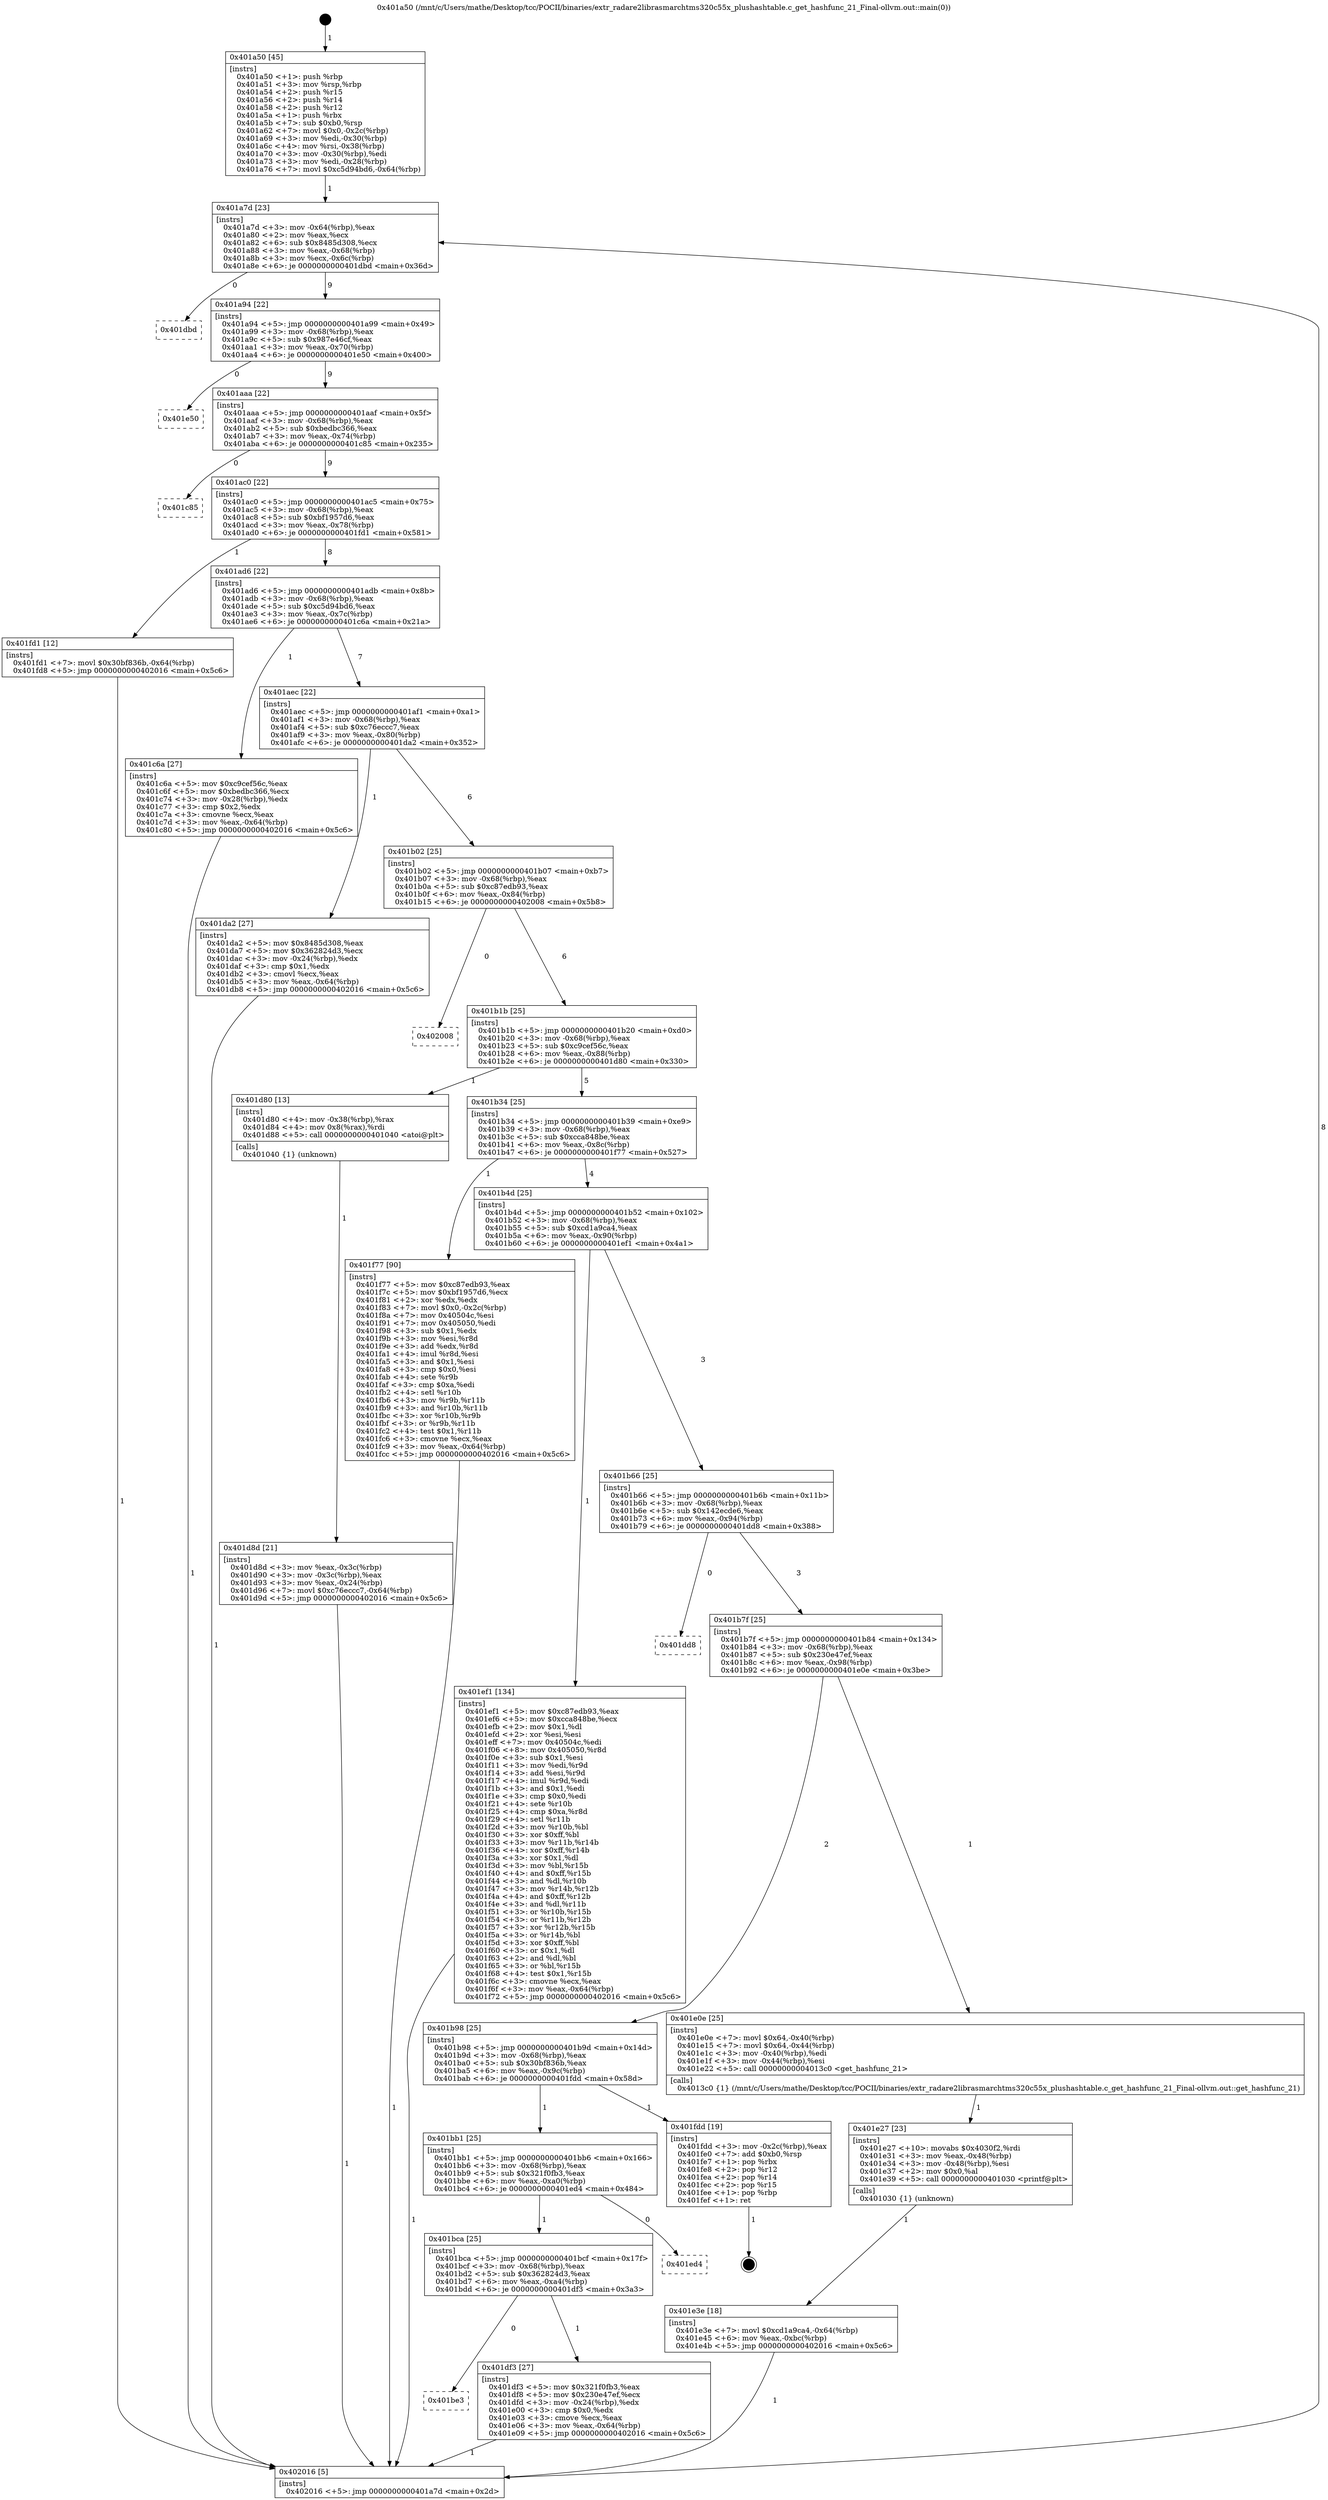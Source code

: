 digraph "0x401a50" {
  label = "0x401a50 (/mnt/c/Users/mathe/Desktop/tcc/POCII/binaries/extr_radare2librasmarchtms320c55x_plushashtable.c_get_hashfunc_21_Final-ollvm.out::main(0))"
  labelloc = "t"
  node[shape=record]

  Entry [label="",width=0.3,height=0.3,shape=circle,fillcolor=black,style=filled]
  "0x401a7d" [label="{
     0x401a7d [23]\l
     | [instrs]\l
     &nbsp;&nbsp;0x401a7d \<+3\>: mov -0x64(%rbp),%eax\l
     &nbsp;&nbsp;0x401a80 \<+2\>: mov %eax,%ecx\l
     &nbsp;&nbsp;0x401a82 \<+6\>: sub $0x8485d308,%ecx\l
     &nbsp;&nbsp;0x401a88 \<+3\>: mov %eax,-0x68(%rbp)\l
     &nbsp;&nbsp;0x401a8b \<+3\>: mov %ecx,-0x6c(%rbp)\l
     &nbsp;&nbsp;0x401a8e \<+6\>: je 0000000000401dbd \<main+0x36d\>\l
  }"]
  "0x401dbd" [label="{
     0x401dbd\l
  }", style=dashed]
  "0x401a94" [label="{
     0x401a94 [22]\l
     | [instrs]\l
     &nbsp;&nbsp;0x401a94 \<+5\>: jmp 0000000000401a99 \<main+0x49\>\l
     &nbsp;&nbsp;0x401a99 \<+3\>: mov -0x68(%rbp),%eax\l
     &nbsp;&nbsp;0x401a9c \<+5\>: sub $0x987e46cf,%eax\l
     &nbsp;&nbsp;0x401aa1 \<+3\>: mov %eax,-0x70(%rbp)\l
     &nbsp;&nbsp;0x401aa4 \<+6\>: je 0000000000401e50 \<main+0x400\>\l
  }"]
  Exit [label="",width=0.3,height=0.3,shape=circle,fillcolor=black,style=filled,peripheries=2]
  "0x401e50" [label="{
     0x401e50\l
  }", style=dashed]
  "0x401aaa" [label="{
     0x401aaa [22]\l
     | [instrs]\l
     &nbsp;&nbsp;0x401aaa \<+5\>: jmp 0000000000401aaf \<main+0x5f\>\l
     &nbsp;&nbsp;0x401aaf \<+3\>: mov -0x68(%rbp),%eax\l
     &nbsp;&nbsp;0x401ab2 \<+5\>: sub $0xbedbc366,%eax\l
     &nbsp;&nbsp;0x401ab7 \<+3\>: mov %eax,-0x74(%rbp)\l
     &nbsp;&nbsp;0x401aba \<+6\>: je 0000000000401c85 \<main+0x235\>\l
  }"]
  "0x401e3e" [label="{
     0x401e3e [18]\l
     | [instrs]\l
     &nbsp;&nbsp;0x401e3e \<+7\>: movl $0xcd1a9ca4,-0x64(%rbp)\l
     &nbsp;&nbsp;0x401e45 \<+6\>: mov %eax,-0xbc(%rbp)\l
     &nbsp;&nbsp;0x401e4b \<+5\>: jmp 0000000000402016 \<main+0x5c6\>\l
  }"]
  "0x401c85" [label="{
     0x401c85\l
  }", style=dashed]
  "0x401ac0" [label="{
     0x401ac0 [22]\l
     | [instrs]\l
     &nbsp;&nbsp;0x401ac0 \<+5\>: jmp 0000000000401ac5 \<main+0x75\>\l
     &nbsp;&nbsp;0x401ac5 \<+3\>: mov -0x68(%rbp),%eax\l
     &nbsp;&nbsp;0x401ac8 \<+5\>: sub $0xbf1957d6,%eax\l
     &nbsp;&nbsp;0x401acd \<+3\>: mov %eax,-0x78(%rbp)\l
     &nbsp;&nbsp;0x401ad0 \<+6\>: je 0000000000401fd1 \<main+0x581\>\l
  }"]
  "0x401e27" [label="{
     0x401e27 [23]\l
     | [instrs]\l
     &nbsp;&nbsp;0x401e27 \<+10\>: movabs $0x4030f2,%rdi\l
     &nbsp;&nbsp;0x401e31 \<+3\>: mov %eax,-0x48(%rbp)\l
     &nbsp;&nbsp;0x401e34 \<+3\>: mov -0x48(%rbp),%esi\l
     &nbsp;&nbsp;0x401e37 \<+2\>: mov $0x0,%al\l
     &nbsp;&nbsp;0x401e39 \<+5\>: call 0000000000401030 \<printf@plt\>\l
     | [calls]\l
     &nbsp;&nbsp;0x401030 \{1\} (unknown)\l
  }"]
  "0x401fd1" [label="{
     0x401fd1 [12]\l
     | [instrs]\l
     &nbsp;&nbsp;0x401fd1 \<+7\>: movl $0x30bf836b,-0x64(%rbp)\l
     &nbsp;&nbsp;0x401fd8 \<+5\>: jmp 0000000000402016 \<main+0x5c6\>\l
  }"]
  "0x401ad6" [label="{
     0x401ad6 [22]\l
     | [instrs]\l
     &nbsp;&nbsp;0x401ad6 \<+5\>: jmp 0000000000401adb \<main+0x8b\>\l
     &nbsp;&nbsp;0x401adb \<+3\>: mov -0x68(%rbp),%eax\l
     &nbsp;&nbsp;0x401ade \<+5\>: sub $0xc5d94bd6,%eax\l
     &nbsp;&nbsp;0x401ae3 \<+3\>: mov %eax,-0x7c(%rbp)\l
     &nbsp;&nbsp;0x401ae6 \<+6\>: je 0000000000401c6a \<main+0x21a\>\l
  }"]
  "0x401be3" [label="{
     0x401be3\l
  }", style=dashed]
  "0x401c6a" [label="{
     0x401c6a [27]\l
     | [instrs]\l
     &nbsp;&nbsp;0x401c6a \<+5\>: mov $0xc9cef56c,%eax\l
     &nbsp;&nbsp;0x401c6f \<+5\>: mov $0xbedbc366,%ecx\l
     &nbsp;&nbsp;0x401c74 \<+3\>: mov -0x28(%rbp),%edx\l
     &nbsp;&nbsp;0x401c77 \<+3\>: cmp $0x2,%edx\l
     &nbsp;&nbsp;0x401c7a \<+3\>: cmovne %ecx,%eax\l
     &nbsp;&nbsp;0x401c7d \<+3\>: mov %eax,-0x64(%rbp)\l
     &nbsp;&nbsp;0x401c80 \<+5\>: jmp 0000000000402016 \<main+0x5c6\>\l
  }"]
  "0x401aec" [label="{
     0x401aec [22]\l
     | [instrs]\l
     &nbsp;&nbsp;0x401aec \<+5\>: jmp 0000000000401af1 \<main+0xa1\>\l
     &nbsp;&nbsp;0x401af1 \<+3\>: mov -0x68(%rbp),%eax\l
     &nbsp;&nbsp;0x401af4 \<+5\>: sub $0xc76eccc7,%eax\l
     &nbsp;&nbsp;0x401af9 \<+3\>: mov %eax,-0x80(%rbp)\l
     &nbsp;&nbsp;0x401afc \<+6\>: je 0000000000401da2 \<main+0x352\>\l
  }"]
  "0x402016" [label="{
     0x402016 [5]\l
     | [instrs]\l
     &nbsp;&nbsp;0x402016 \<+5\>: jmp 0000000000401a7d \<main+0x2d\>\l
  }"]
  "0x401a50" [label="{
     0x401a50 [45]\l
     | [instrs]\l
     &nbsp;&nbsp;0x401a50 \<+1\>: push %rbp\l
     &nbsp;&nbsp;0x401a51 \<+3\>: mov %rsp,%rbp\l
     &nbsp;&nbsp;0x401a54 \<+2\>: push %r15\l
     &nbsp;&nbsp;0x401a56 \<+2\>: push %r14\l
     &nbsp;&nbsp;0x401a58 \<+2\>: push %r12\l
     &nbsp;&nbsp;0x401a5a \<+1\>: push %rbx\l
     &nbsp;&nbsp;0x401a5b \<+7\>: sub $0xb0,%rsp\l
     &nbsp;&nbsp;0x401a62 \<+7\>: movl $0x0,-0x2c(%rbp)\l
     &nbsp;&nbsp;0x401a69 \<+3\>: mov %edi,-0x30(%rbp)\l
     &nbsp;&nbsp;0x401a6c \<+4\>: mov %rsi,-0x38(%rbp)\l
     &nbsp;&nbsp;0x401a70 \<+3\>: mov -0x30(%rbp),%edi\l
     &nbsp;&nbsp;0x401a73 \<+3\>: mov %edi,-0x28(%rbp)\l
     &nbsp;&nbsp;0x401a76 \<+7\>: movl $0xc5d94bd6,-0x64(%rbp)\l
  }"]
  "0x401df3" [label="{
     0x401df3 [27]\l
     | [instrs]\l
     &nbsp;&nbsp;0x401df3 \<+5\>: mov $0x321f0fb3,%eax\l
     &nbsp;&nbsp;0x401df8 \<+5\>: mov $0x230e47ef,%ecx\l
     &nbsp;&nbsp;0x401dfd \<+3\>: mov -0x24(%rbp),%edx\l
     &nbsp;&nbsp;0x401e00 \<+3\>: cmp $0x0,%edx\l
     &nbsp;&nbsp;0x401e03 \<+3\>: cmove %ecx,%eax\l
     &nbsp;&nbsp;0x401e06 \<+3\>: mov %eax,-0x64(%rbp)\l
     &nbsp;&nbsp;0x401e09 \<+5\>: jmp 0000000000402016 \<main+0x5c6\>\l
  }"]
  "0x401da2" [label="{
     0x401da2 [27]\l
     | [instrs]\l
     &nbsp;&nbsp;0x401da2 \<+5\>: mov $0x8485d308,%eax\l
     &nbsp;&nbsp;0x401da7 \<+5\>: mov $0x362824d3,%ecx\l
     &nbsp;&nbsp;0x401dac \<+3\>: mov -0x24(%rbp),%edx\l
     &nbsp;&nbsp;0x401daf \<+3\>: cmp $0x1,%edx\l
     &nbsp;&nbsp;0x401db2 \<+3\>: cmovl %ecx,%eax\l
     &nbsp;&nbsp;0x401db5 \<+3\>: mov %eax,-0x64(%rbp)\l
     &nbsp;&nbsp;0x401db8 \<+5\>: jmp 0000000000402016 \<main+0x5c6\>\l
  }"]
  "0x401b02" [label="{
     0x401b02 [25]\l
     | [instrs]\l
     &nbsp;&nbsp;0x401b02 \<+5\>: jmp 0000000000401b07 \<main+0xb7\>\l
     &nbsp;&nbsp;0x401b07 \<+3\>: mov -0x68(%rbp),%eax\l
     &nbsp;&nbsp;0x401b0a \<+5\>: sub $0xc87edb93,%eax\l
     &nbsp;&nbsp;0x401b0f \<+6\>: mov %eax,-0x84(%rbp)\l
     &nbsp;&nbsp;0x401b15 \<+6\>: je 0000000000402008 \<main+0x5b8\>\l
  }"]
  "0x401bca" [label="{
     0x401bca [25]\l
     | [instrs]\l
     &nbsp;&nbsp;0x401bca \<+5\>: jmp 0000000000401bcf \<main+0x17f\>\l
     &nbsp;&nbsp;0x401bcf \<+3\>: mov -0x68(%rbp),%eax\l
     &nbsp;&nbsp;0x401bd2 \<+5\>: sub $0x362824d3,%eax\l
     &nbsp;&nbsp;0x401bd7 \<+6\>: mov %eax,-0xa4(%rbp)\l
     &nbsp;&nbsp;0x401bdd \<+6\>: je 0000000000401df3 \<main+0x3a3\>\l
  }"]
  "0x402008" [label="{
     0x402008\l
  }", style=dashed]
  "0x401b1b" [label="{
     0x401b1b [25]\l
     | [instrs]\l
     &nbsp;&nbsp;0x401b1b \<+5\>: jmp 0000000000401b20 \<main+0xd0\>\l
     &nbsp;&nbsp;0x401b20 \<+3\>: mov -0x68(%rbp),%eax\l
     &nbsp;&nbsp;0x401b23 \<+5\>: sub $0xc9cef56c,%eax\l
     &nbsp;&nbsp;0x401b28 \<+6\>: mov %eax,-0x88(%rbp)\l
     &nbsp;&nbsp;0x401b2e \<+6\>: je 0000000000401d80 \<main+0x330\>\l
  }"]
  "0x401ed4" [label="{
     0x401ed4\l
  }", style=dashed]
  "0x401d80" [label="{
     0x401d80 [13]\l
     | [instrs]\l
     &nbsp;&nbsp;0x401d80 \<+4\>: mov -0x38(%rbp),%rax\l
     &nbsp;&nbsp;0x401d84 \<+4\>: mov 0x8(%rax),%rdi\l
     &nbsp;&nbsp;0x401d88 \<+5\>: call 0000000000401040 \<atoi@plt\>\l
     | [calls]\l
     &nbsp;&nbsp;0x401040 \{1\} (unknown)\l
  }"]
  "0x401b34" [label="{
     0x401b34 [25]\l
     | [instrs]\l
     &nbsp;&nbsp;0x401b34 \<+5\>: jmp 0000000000401b39 \<main+0xe9\>\l
     &nbsp;&nbsp;0x401b39 \<+3\>: mov -0x68(%rbp),%eax\l
     &nbsp;&nbsp;0x401b3c \<+5\>: sub $0xcca848be,%eax\l
     &nbsp;&nbsp;0x401b41 \<+6\>: mov %eax,-0x8c(%rbp)\l
     &nbsp;&nbsp;0x401b47 \<+6\>: je 0000000000401f77 \<main+0x527\>\l
  }"]
  "0x401d8d" [label="{
     0x401d8d [21]\l
     | [instrs]\l
     &nbsp;&nbsp;0x401d8d \<+3\>: mov %eax,-0x3c(%rbp)\l
     &nbsp;&nbsp;0x401d90 \<+3\>: mov -0x3c(%rbp),%eax\l
     &nbsp;&nbsp;0x401d93 \<+3\>: mov %eax,-0x24(%rbp)\l
     &nbsp;&nbsp;0x401d96 \<+7\>: movl $0xc76eccc7,-0x64(%rbp)\l
     &nbsp;&nbsp;0x401d9d \<+5\>: jmp 0000000000402016 \<main+0x5c6\>\l
  }"]
  "0x401bb1" [label="{
     0x401bb1 [25]\l
     | [instrs]\l
     &nbsp;&nbsp;0x401bb1 \<+5\>: jmp 0000000000401bb6 \<main+0x166\>\l
     &nbsp;&nbsp;0x401bb6 \<+3\>: mov -0x68(%rbp),%eax\l
     &nbsp;&nbsp;0x401bb9 \<+5\>: sub $0x321f0fb3,%eax\l
     &nbsp;&nbsp;0x401bbe \<+6\>: mov %eax,-0xa0(%rbp)\l
     &nbsp;&nbsp;0x401bc4 \<+6\>: je 0000000000401ed4 \<main+0x484\>\l
  }"]
  "0x401f77" [label="{
     0x401f77 [90]\l
     | [instrs]\l
     &nbsp;&nbsp;0x401f77 \<+5\>: mov $0xc87edb93,%eax\l
     &nbsp;&nbsp;0x401f7c \<+5\>: mov $0xbf1957d6,%ecx\l
     &nbsp;&nbsp;0x401f81 \<+2\>: xor %edx,%edx\l
     &nbsp;&nbsp;0x401f83 \<+7\>: movl $0x0,-0x2c(%rbp)\l
     &nbsp;&nbsp;0x401f8a \<+7\>: mov 0x40504c,%esi\l
     &nbsp;&nbsp;0x401f91 \<+7\>: mov 0x405050,%edi\l
     &nbsp;&nbsp;0x401f98 \<+3\>: sub $0x1,%edx\l
     &nbsp;&nbsp;0x401f9b \<+3\>: mov %esi,%r8d\l
     &nbsp;&nbsp;0x401f9e \<+3\>: add %edx,%r8d\l
     &nbsp;&nbsp;0x401fa1 \<+4\>: imul %r8d,%esi\l
     &nbsp;&nbsp;0x401fa5 \<+3\>: and $0x1,%esi\l
     &nbsp;&nbsp;0x401fa8 \<+3\>: cmp $0x0,%esi\l
     &nbsp;&nbsp;0x401fab \<+4\>: sete %r9b\l
     &nbsp;&nbsp;0x401faf \<+3\>: cmp $0xa,%edi\l
     &nbsp;&nbsp;0x401fb2 \<+4\>: setl %r10b\l
     &nbsp;&nbsp;0x401fb6 \<+3\>: mov %r9b,%r11b\l
     &nbsp;&nbsp;0x401fb9 \<+3\>: and %r10b,%r11b\l
     &nbsp;&nbsp;0x401fbc \<+3\>: xor %r10b,%r9b\l
     &nbsp;&nbsp;0x401fbf \<+3\>: or %r9b,%r11b\l
     &nbsp;&nbsp;0x401fc2 \<+4\>: test $0x1,%r11b\l
     &nbsp;&nbsp;0x401fc6 \<+3\>: cmovne %ecx,%eax\l
     &nbsp;&nbsp;0x401fc9 \<+3\>: mov %eax,-0x64(%rbp)\l
     &nbsp;&nbsp;0x401fcc \<+5\>: jmp 0000000000402016 \<main+0x5c6\>\l
  }"]
  "0x401b4d" [label="{
     0x401b4d [25]\l
     | [instrs]\l
     &nbsp;&nbsp;0x401b4d \<+5\>: jmp 0000000000401b52 \<main+0x102\>\l
     &nbsp;&nbsp;0x401b52 \<+3\>: mov -0x68(%rbp),%eax\l
     &nbsp;&nbsp;0x401b55 \<+5\>: sub $0xcd1a9ca4,%eax\l
     &nbsp;&nbsp;0x401b5a \<+6\>: mov %eax,-0x90(%rbp)\l
     &nbsp;&nbsp;0x401b60 \<+6\>: je 0000000000401ef1 \<main+0x4a1\>\l
  }"]
  "0x401fdd" [label="{
     0x401fdd [19]\l
     | [instrs]\l
     &nbsp;&nbsp;0x401fdd \<+3\>: mov -0x2c(%rbp),%eax\l
     &nbsp;&nbsp;0x401fe0 \<+7\>: add $0xb0,%rsp\l
     &nbsp;&nbsp;0x401fe7 \<+1\>: pop %rbx\l
     &nbsp;&nbsp;0x401fe8 \<+2\>: pop %r12\l
     &nbsp;&nbsp;0x401fea \<+2\>: pop %r14\l
     &nbsp;&nbsp;0x401fec \<+2\>: pop %r15\l
     &nbsp;&nbsp;0x401fee \<+1\>: pop %rbp\l
     &nbsp;&nbsp;0x401fef \<+1\>: ret\l
  }"]
  "0x401ef1" [label="{
     0x401ef1 [134]\l
     | [instrs]\l
     &nbsp;&nbsp;0x401ef1 \<+5\>: mov $0xc87edb93,%eax\l
     &nbsp;&nbsp;0x401ef6 \<+5\>: mov $0xcca848be,%ecx\l
     &nbsp;&nbsp;0x401efb \<+2\>: mov $0x1,%dl\l
     &nbsp;&nbsp;0x401efd \<+2\>: xor %esi,%esi\l
     &nbsp;&nbsp;0x401eff \<+7\>: mov 0x40504c,%edi\l
     &nbsp;&nbsp;0x401f06 \<+8\>: mov 0x405050,%r8d\l
     &nbsp;&nbsp;0x401f0e \<+3\>: sub $0x1,%esi\l
     &nbsp;&nbsp;0x401f11 \<+3\>: mov %edi,%r9d\l
     &nbsp;&nbsp;0x401f14 \<+3\>: add %esi,%r9d\l
     &nbsp;&nbsp;0x401f17 \<+4\>: imul %r9d,%edi\l
     &nbsp;&nbsp;0x401f1b \<+3\>: and $0x1,%edi\l
     &nbsp;&nbsp;0x401f1e \<+3\>: cmp $0x0,%edi\l
     &nbsp;&nbsp;0x401f21 \<+4\>: sete %r10b\l
     &nbsp;&nbsp;0x401f25 \<+4\>: cmp $0xa,%r8d\l
     &nbsp;&nbsp;0x401f29 \<+4\>: setl %r11b\l
     &nbsp;&nbsp;0x401f2d \<+3\>: mov %r10b,%bl\l
     &nbsp;&nbsp;0x401f30 \<+3\>: xor $0xff,%bl\l
     &nbsp;&nbsp;0x401f33 \<+3\>: mov %r11b,%r14b\l
     &nbsp;&nbsp;0x401f36 \<+4\>: xor $0xff,%r14b\l
     &nbsp;&nbsp;0x401f3a \<+3\>: xor $0x1,%dl\l
     &nbsp;&nbsp;0x401f3d \<+3\>: mov %bl,%r15b\l
     &nbsp;&nbsp;0x401f40 \<+4\>: and $0xff,%r15b\l
     &nbsp;&nbsp;0x401f44 \<+3\>: and %dl,%r10b\l
     &nbsp;&nbsp;0x401f47 \<+3\>: mov %r14b,%r12b\l
     &nbsp;&nbsp;0x401f4a \<+4\>: and $0xff,%r12b\l
     &nbsp;&nbsp;0x401f4e \<+3\>: and %dl,%r11b\l
     &nbsp;&nbsp;0x401f51 \<+3\>: or %r10b,%r15b\l
     &nbsp;&nbsp;0x401f54 \<+3\>: or %r11b,%r12b\l
     &nbsp;&nbsp;0x401f57 \<+3\>: xor %r12b,%r15b\l
     &nbsp;&nbsp;0x401f5a \<+3\>: or %r14b,%bl\l
     &nbsp;&nbsp;0x401f5d \<+3\>: xor $0xff,%bl\l
     &nbsp;&nbsp;0x401f60 \<+3\>: or $0x1,%dl\l
     &nbsp;&nbsp;0x401f63 \<+2\>: and %dl,%bl\l
     &nbsp;&nbsp;0x401f65 \<+3\>: or %bl,%r15b\l
     &nbsp;&nbsp;0x401f68 \<+4\>: test $0x1,%r15b\l
     &nbsp;&nbsp;0x401f6c \<+3\>: cmovne %ecx,%eax\l
     &nbsp;&nbsp;0x401f6f \<+3\>: mov %eax,-0x64(%rbp)\l
     &nbsp;&nbsp;0x401f72 \<+5\>: jmp 0000000000402016 \<main+0x5c6\>\l
  }"]
  "0x401b66" [label="{
     0x401b66 [25]\l
     | [instrs]\l
     &nbsp;&nbsp;0x401b66 \<+5\>: jmp 0000000000401b6b \<main+0x11b\>\l
     &nbsp;&nbsp;0x401b6b \<+3\>: mov -0x68(%rbp),%eax\l
     &nbsp;&nbsp;0x401b6e \<+5\>: sub $0x142ecde6,%eax\l
     &nbsp;&nbsp;0x401b73 \<+6\>: mov %eax,-0x94(%rbp)\l
     &nbsp;&nbsp;0x401b79 \<+6\>: je 0000000000401dd8 \<main+0x388\>\l
  }"]
  "0x401b98" [label="{
     0x401b98 [25]\l
     | [instrs]\l
     &nbsp;&nbsp;0x401b98 \<+5\>: jmp 0000000000401b9d \<main+0x14d\>\l
     &nbsp;&nbsp;0x401b9d \<+3\>: mov -0x68(%rbp),%eax\l
     &nbsp;&nbsp;0x401ba0 \<+5\>: sub $0x30bf836b,%eax\l
     &nbsp;&nbsp;0x401ba5 \<+6\>: mov %eax,-0x9c(%rbp)\l
     &nbsp;&nbsp;0x401bab \<+6\>: je 0000000000401fdd \<main+0x58d\>\l
  }"]
  "0x401dd8" [label="{
     0x401dd8\l
  }", style=dashed]
  "0x401b7f" [label="{
     0x401b7f [25]\l
     | [instrs]\l
     &nbsp;&nbsp;0x401b7f \<+5\>: jmp 0000000000401b84 \<main+0x134\>\l
     &nbsp;&nbsp;0x401b84 \<+3\>: mov -0x68(%rbp),%eax\l
     &nbsp;&nbsp;0x401b87 \<+5\>: sub $0x230e47ef,%eax\l
     &nbsp;&nbsp;0x401b8c \<+6\>: mov %eax,-0x98(%rbp)\l
     &nbsp;&nbsp;0x401b92 \<+6\>: je 0000000000401e0e \<main+0x3be\>\l
  }"]
  "0x401e0e" [label="{
     0x401e0e [25]\l
     | [instrs]\l
     &nbsp;&nbsp;0x401e0e \<+7\>: movl $0x64,-0x40(%rbp)\l
     &nbsp;&nbsp;0x401e15 \<+7\>: movl $0x64,-0x44(%rbp)\l
     &nbsp;&nbsp;0x401e1c \<+3\>: mov -0x40(%rbp),%edi\l
     &nbsp;&nbsp;0x401e1f \<+3\>: mov -0x44(%rbp),%esi\l
     &nbsp;&nbsp;0x401e22 \<+5\>: call 00000000004013c0 \<get_hashfunc_21\>\l
     | [calls]\l
     &nbsp;&nbsp;0x4013c0 \{1\} (/mnt/c/Users/mathe/Desktop/tcc/POCII/binaries/extr_radare2librasmarchtms320c55x_plushashtable.c_get_hashfunc_21_Final-ollvm.out::get_hashfunc_21)\l
  }"]
  Entry -> "0x401a50" [label=" 1"]
  "0x401a7d" -> "0x401dbd" [label=" 0"]
  "0x401a7d" -> "0x401a94" [label=" 9"]
  "0x401fdd" -> Exit [label=" 1"]
  "0x401a94" -> "0x401e50" [label=" 0"]
  "0x401a94" -> "0x401aaa" [label=" 9"]
  "0x401fd1" -> "0x402016" [label=" 1"]
  "0x401aaa" -> "0x401c85" [label=" 0"]
  "0x401aaa" -> "0x401ac0" [label=" 9"]
  "0x401f77" -> "0x402016" [label=" 1"]
  "0x401ac0" -> "0x401fd1" [label=" 1"]
  "0x401ac0" -> "0x401ad6" [label=" 8"]
  "0x401ef1" -> "0x402016" [label=" 1"]
  "0x401ad6" -> "0x401c6a" [label=" 1"]
  "0x401ad6" -> "0x401aec" [label=" 7"]
  "0x401c6a" -> "0x402016" [label=" 1"]
  "0x401a50" -> "0x401a7d" [label=" 1"]
  "0x402016" -> "0x401a7d" [label=" 8"]
  "0x401e3e" -> "0x402016" [label=" 1"]
  "0x401aec" -> "0x401da2" [label=" 1"]
  "0x401aec" -> "0x401b02" [label=" 6"]
  "0x401e27" -> "0x401e3e" [label=" 1"]
  "0x401b02" -> "0x402008" [label=" 0"]
  "0x401b02" -> "0x401b1b" [label=" 6"]
  "0x401df3" -> "0x402016" [label=" 1"]
  "0x401b1b" -> "0x401d80" [label=" 1"]
  "0x401b1b" -> "0x401b34" [label=" 5"]
  "0x401d80" -> "0x401d8d" [label=" 1"]
  "0x401d8d" -> "0x402016" [label=" 1"]
  "0x401da2" -> "0x402016" [label=" 1"]
  "0x401bca" -> "0x401be3" [label=" 0"]
  "0x401b34" -> "0x401f77" [label=" 1"]
  "0x401b34" -> "0x401b4d" [label=" 4"]
  "0x401e0e" -> "0x401e27" [label=" 1"]
  "0x401b4d" -> "0x401ef1" [label=" 1"]
  "0x401b4d" -> "0x401b66" [label=" 3"]
  "0x401bb1" -> "0x401bca" [label=" 1"]
  "0x401b66" -> "0x401dd8" [label=" 0"]
  "0x401b66" -> "0x401b7f" [label=" 3"]
  "0x401bca" -> "0x401df3" [label=" 1"]
  "0x401b7f" -> "0x401e0e" [label=" 1"]
  "0x401b7f" -> "0x401b98" [label=" 2"]
  "0x401bb1" -> "0x401ed4" [label=" 0"]
  "0x401b98" -> "0x401fdd" [label=" 1"]
  "0x401b98" -> "0x401bb1" [label=" 1"]
}
